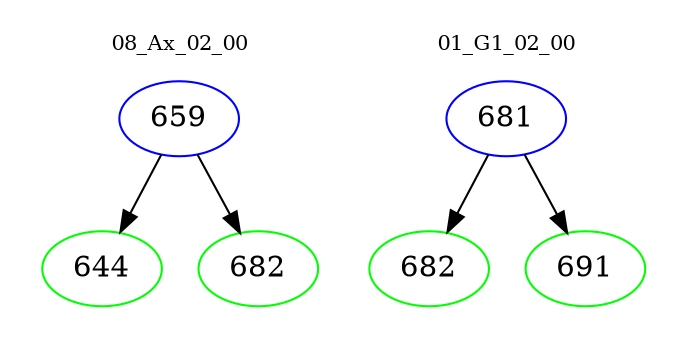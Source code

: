digraph{
subgraph cluster_0 {
color = white
label = "08_Ax_02_00";
fontsize=10;
T0_659 [label="659", color="blue"]
T0_659 -> T0_644 [color="black"]
T0_644 [label="644", color="green"]
T0_659 -> T0_682 [color="black"]
T0_682 [label="682", color="green"]
}
subgraph cluster_1 {
color = white
label = "01_G1_02_00";
fontsize=10;
T1_681 [label="681", color="blue"]
T1_681 -> T1_682 [color="black"]
T1_682 [label="682", color="green"]
T1_681 -> T1_691 [color="black"]
T1_691 [label="691", color="green"]
}
}
